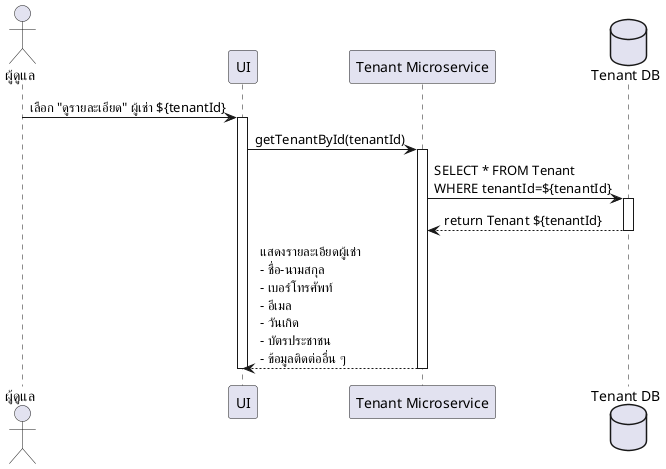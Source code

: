 @startuml Use Case 07: การดูรายละเอียดผู้เช่า
skinparam defaultFontName "TH Sarabun New"

actor "ผู้ดูแล" as Admin
participant "UI" as UI
participant "Tenant Microservice" as MS
database "Tenant DB" as DB



Admin -> UI      : เลือก "ดูรายละเอียด" ผู้เช่า ${tenantId}
activate UI

UI -> MS         : getTenantById(tenantId)
activate MS

MS -> DB         : SELECT * FROM Tenant\nWHERE tenantId=${tenantId}
activate DB

DB --> MS        : return Tenant ${tenantId}
deactivate DB

MS --> UI        : แสดงรายละเอียดผู้เช่า\n- ชื่อ-นามสกุล\n- เบอร์โทรศัพท์\n- อีเมล\n- วันเกิด\n- บัตรประชาชน\n- ข้อมูลติดต่ออื่น ๆ

deactivate MS
deactivate UI

@enduml
